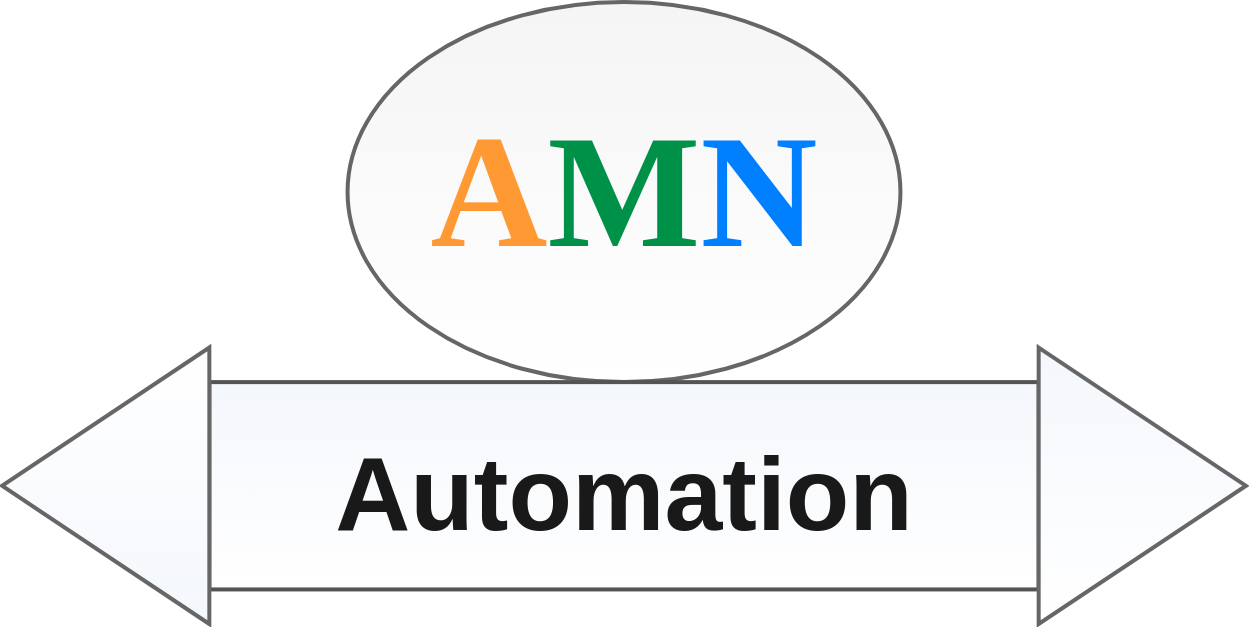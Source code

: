 <mxfile version="17.4.2" type="device"><diagram id="AAMSslae4MWtGOsn9yjE" name="Strona-1"><mxGraphModel dx="1483" dy="916" grid="1" gridSize="10" guides="1" tooltips="1" connect="1" arrows="1" fold="1" page="1" pageScale="1" pageWidth="1169" pageHeight="827" math="0" shadow="0"><root><mxCell id="0"/><mxCell id="1" parent="0"/><mxCell id="D8pmvUYezPeajsFVTWNY-1" value="" style="group" vertex="1" connectable="0" parent="1"><mxGeometry x="350" y="289" width="622" height="311" as="geometry"/></mxCell><mxCell id="JVjwCM1FXTV18H-NyaAz-1" value="&lt;font face=&quot;Tahoma&quot; style=&quot;font-size: 81px&quot;&gt;&lt;b&gt;&lt;font style=&quot;font-size: 81px&quot; color=&quot;#ff9933&quot;&gt;A&lt;/font&gt;&lt;font style=&quot;font-size: 81px&quot; color=&quot;#009149&quot;&gt;M&lt;/font&gt;&lt;font color=&quot;#007fff&quot; style=&quot;font-size: 81px&quot;&gt;N&lt;/font&gt;&lt;/b&gt;&lt;/font&gt;" style="ellipse;whiteSpace=wrap;html=1;fillColor=#f5f5f5;strokeColor=#666666;fontColor=#333333;strokeWidth=2;gradientColor=#ffffff;" parent="D8pmvUYezPeajsFVTWNY-1" vertex="1"><mxGeometry x="172.778" width="276.444" height="190.056" as="geometry"/></mxCell><mxCell id="JVjwCM1FXTV18H-NyaAz-7" value="" style="rounded=0;whiteSpace=wrap;html=1;fontFamily=Tahoma;fontSize=60;fontColor=#FF9933;strokeWidth=2;fillColor=#F4F7FC;gradientColor=#ffffff;glass=0;strokeColor=#545454;" parent="D8pmvUYezPeajsFVTWNY-1" vertex="1"><mxGeometry x="103.667" y="190.056" width="414.667" height="103.667" as="geometry"/></mxCell><mxCell id="JVjwCM1FXTV18H-NyaAz-10" value="" style="triangle;whiteSpace=wrap;html=1;rounded=0;glass=0;fontFamily=Tahoma;fontSize=60;fontColor=#FF9933;strokeWidth=2;fillColor=#F4F7FC;gradientColor=#ffffff;strokeColor=#666666;" parent="D8pmvUYezPeajsFVTWNY-1" vertex="1"><mxGeometry x="518.333" y="172.778" width="103.667" height="138.222" as="geometry"/></mxCell><mxCell id="JVjwCM1FXTV18H-NyaAz-11" value="" style="triangle;whiteSpace=wrap;html=1;rounded=0;glass=0;fontFamily=Tahoma;fontSize=60;fontColor=#FF9933;strokeWidth=2;fillColor=#F4F7FC;gradientColor=#ffffff;direction=west;strokeColor=#666666;" parent="D8pmvUYezPeajsFVTWNY-1" vertex="1"><mxGeometry y="172.778" width="103.667" height="138.222" as="geometry"/></mxCell><mxCell id="JVjwCM1FXTV18H-NyaAz-3" value="&lt;font size=&quot;1&quot; color=&quot;#191919&quot;&gt;&lt;b style=&quot;font-size: 52px&quot;&gt;Automation&lt;/b&gt;&lt;/font&gt;" style="text;html=1;strokeColor=none;fillColor=none;align=center;verticalAlign=middle;whiteSpace=wrap;rounded=0;fontSize=63;fontColor=#007FFF;" parent="D8pmvUYezPeajsFVTWNY-1" vertex="1"><mxGeometry x="259.167" y="215.973" width="103.667" height="51.833" as="geometry"/></mxCell></root></mxGraphModel></diagram></mxfile>